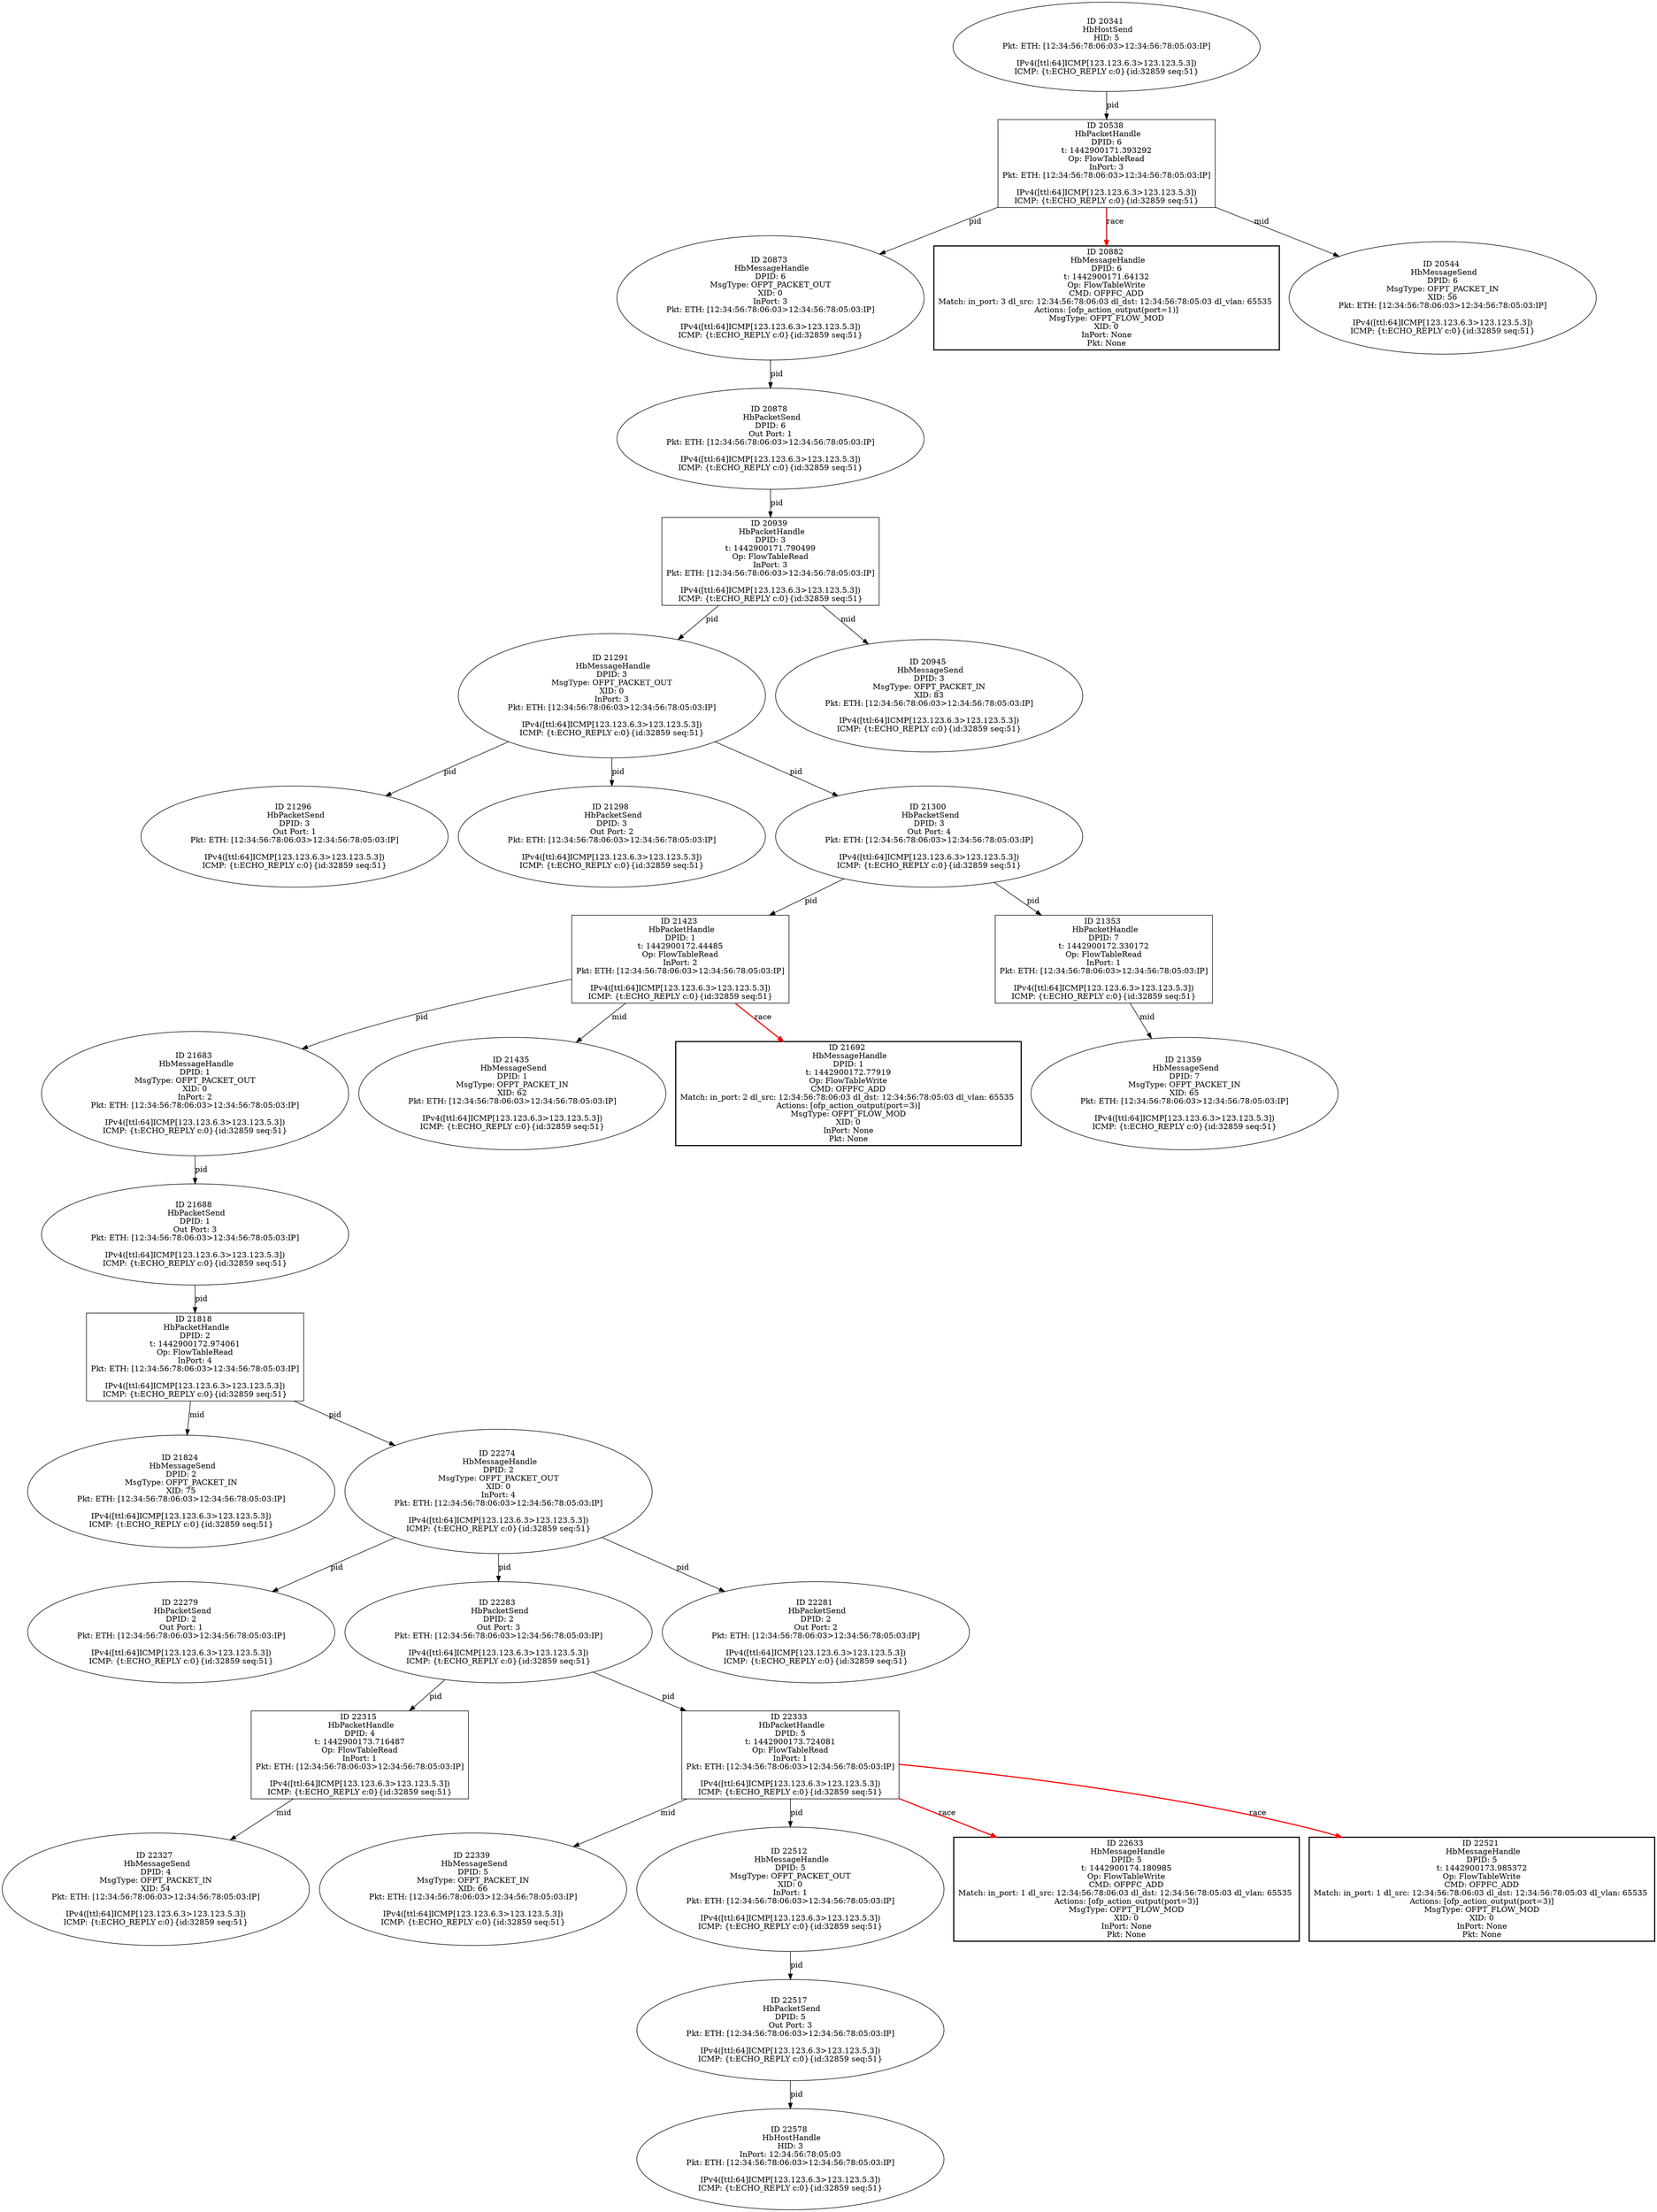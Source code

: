 strict digraph G {
21824 [shape=oval, event=<hb_events.HbMessageSend object at 0x10c96e590>, label="ID 21824 
 HbMessageSend
DPID: 2
MsgType: OFPT_PACKET_IN
XID: 75
Pkt: ETH: [12:34:56:78:06:03>12:34:56:78:05:03:IP]

IPv4([ttl:64]ICMP[123.123.6.3>123.123.5.3])
ICMP: {t:ECHO_REPLY c:0}{id:32859 seq:51}"];
22274 [shape=oval, event=<hb_events.HbMessageHandle object at 0x10ca70890>, label="ID 22274 
 HbMessageHandle
DPID: 2
MsgType: OFPT_PACKET_OUT
XID: 0
InPort: 4
Pkt: ETH: [12:34:56:78:06:03>12:34:56:78:05:03:IP]

IPv4([ttl:64]ICMP[123.123.6.3>123.123.5.3])
ICMP: {t:ECHO_REPLY c:0}{id:32859 seq:51}"];
22315 [shape=box, event=<hb_events.HbPacketHandle object at 0x10ca8ff90>, label="ID 22315 
 HbPacketHandle
DPID: 4
t: 1442900173.716487
Op: FlowTableRead
InPort: 1
Pkt: ETH: [12:34:56:78:06:03>12:34:56:78:05:03:IP]

IPv4([ttl:64]ICMP[123.123.6.3>123.123.5.3])
ICMP: {t:ECHO_REPLY c:0}{id:32859 seq:51}"];
22279 [shape=oval, event=<hb_events.HbPacketSend object at 0x10ca8f190>, label="ID 22279 
 HbPacketSend
DPID: 2
Out Port: 1
Pkt: ETH: [12:34:56:78:06:03>12:34:56:78:05:03:IP]

IPv4([ttl:64]ICMP[123.123.6.3>123.123.5.3])
ICMP: {t:ECHO_REPLY c:0}{id:32859 seq:51}"];
20873 [shape=oval, event=<hb_events.HbMessageHandle object at 0x10c6e0190>, label="ID 20873 
 HbMessageHandle
DPID: 6
MsgType: OFPT_PACKET_OUT
XID: 0
InPort: 3
Pkt: ETH: [12:34:56:78:06:03>12:34:56:78:05:03:IP]

IPv4([ttl:64]ICMP[123.123.6.3>123.123.5.3])
ICMP: {t:ECHO_REPLY c:0}{id:32859 seq:51}"];
22283 [shape=oval, event=<hb_events.HbPacketSend object at 0x10ca8f610>, label="ID 22283 
 HbPacketSend
DPID: 2
Out Port: 3
Pkt: ETH: [12:34:56:78:06:03>12:34:56:78:05:03:IP]

IPv4([ttl:64]ICMP[123.123.6.3>123.123.5.3])
ICMP: {t:ECHO_REPLY c:0}{id:32859 seq:51}"];
20878 [shape=oval, event=<hb_events.HbPacketSend object at 0x10c6cad50>, label="ID 20878 
 HbPacketSend
DPID: 6
Out Port: 1
Pkt: ETH: [12:34:56:78:06:03>12:34:56:78:05:03:IP]

IPv4([ttl:64]ICMP[123.123.6.3>123.123.5.3])
ICMP: {t:ECHO_REPLY c:0}{id:32859 seq:51}"];
20882 [shape=box, style=bold, event=<hb_events.HbMessageHandle object at 0x10c6e8350>, label="ID 20882 
 HbMessageHandle
DPID: 6
t: 1442900171.64132
Op: FlowTableWrite
CMD: OFPFC_ADD
Match: in_port: 3 dl_src: 12:34:56:78:06:03 dl_dst: 12:34:56:78:05:03 dl_vlan: 65535 
Actions: [ofp_action_output(port=1)]
MsgType: OFPT_FLOW_MOD
XID: 0
InPort: None
Pkt: None"];
21291 [shape=oval, event=<hb_events.HbMessageHandle object at 0x10c80bc50>, label="ID 21291 
 HbMessageHandle
DPID: 3
MsgType: OFPT_PACKET_OUT
XID: 0
InPort: 3
Pkt: ETH: [12:34:56:78:06:03>12:34:56:78:05:03:IP]

IPv4([ttl:64]ICMP[123.123.6.3>123.123.5.3])
ICMP: {t:ECHO_REPLY c:0}{id:32859 seq:51}"];
22578 [shape=oval, event=<hb_events.HbHostHandle object at 0x10cb70390>, label="ID 22578 
 HbHostHandle
HID: 3
InPort: 12:34:56:78:05:03
Pkt: ETH: [12:34:56:78:06:03>12:34:56:78:05:03:IP]

IPv4([ttl:64]ICMP[123.123.6.3>123.123.5.3])
ICMP: {t:ECHO_REPLY c:0}{id:32859 seq:51}"];
21423 [shape=box, event=<hb_events.HbPacketHandle object at 0x10c86a790>, label="ID 21423 
 HbPacketHandle
DPID: 1
t: 1442900172.44485
Op: FlowTableRead
InPort: 2
Pkt: ETH: [12:34:56:78:06:03>12:34:56:78:05:03:IP]

IPv4([ttl:64]ICMP[123.123.6.3>123.123.5.3])
ICMP: {t:ECHO_REPLY c:0}{id:32859 seq:51}"];
21296 [shape=oval, event=<hb_events.HbPacketSend object at 0x10c817310>, label="ID 21296 
 HbPacketSend
DPID: 3
Out Port: 1
Pkt: ETH: [12:34:56:78:06:03>12:34:56:78:05:03:IP]

IPv4([ttl:64]ICMP[123.123.6.3>123.123.5.3])
ICMP: {t:ECHO_REPLY c:0}{id:32859 seq:51}"];
21298 [shape=oval, event=<hb_events.HbPacketSend object at 0x10c817550>, label="ID 21298 
 HbPacketSend
DPID: 3
Out Port: 2
Pkt: ETH: [12:34:56:78:06:03>12:34:56:78:05:03:IP]

IPv4([ttl:64]ICMP[123.123.6.3>123.123.5.3])
ICMP: {t:ECHO_REPLY c:0}{id:32859 seq:51}"];
21683 [shape=oval, event=<hb_events.HbMessageHandle object at 0x10c8ff450>, label="ID 21683 
 HbMessageHandle
DPID: 1
MsgType: OFPT_PACKET_OUT
XID: 0
InPort: 2
Pkt: ETH: [12:34:56:78:06:03>12:34:56:78:05:03:IP]

IPv4([ttl:64]ICMP[123.123.6.3>123.123.5.3])
ICMP: {t:ECHO_REPLY c:0}{id:32859 seq:51}"];
21300 [shape=oval, event=<hb_events.HbPacketSend object at 0x10c817790>, label="ID 21300 
 HbPacketSend
DPID: 3
Out Port: 4
Pkt: ETH: [12:34:56:78:06:03>12:34:56:78:05:03:IP]

IPv4([ttl:64]ICMP[123.123.6.3>123.123.5.3])
ICMP: {t:ECHO_REPLY c:0}{id:32859 seq:51}"];
22281 [shape=oval, event=<hb_events.HbPacketSend object at 0x10ca8f3d0>, label="ID 22281 
 HbPacketSend
DPID: 2
Out Port: 2
Pkt: ETH: [12:34:56:78:06:03>12:34:56:78:05:03:IP]

IPv4([ttl:64]ICMP[123.123.6.3>123.123.5.3])
ICMP: {t:ECHO_REPLY c:0}{id:32859 seq:51}"];
21688 [shape=oval, event=<hb_events.HbPacketSend object at 0x10c8fd150>, label="ID 21688 
 HbPacketSend
DPID: 1
Out Port: 3
Pkt: ETH: [12:34:56:78:06:03>12:34:56:78:05:03:IP]

IPv4([ttl:64]ICMP[123.123.6.3>123.123.5.3])
ICMP: {t:ECHO_REPLY c:0}{id:32859 seq:51}"];
20538 [shape=box, event=<hb_events.HbPacketHandle object at 0x10c628310>, label="ID 20538 
 HbPacketHandle
DPID: 6
t: 1442900171.393292
Op: FlowTableRead
InPort: 3
Pkt: ETH: [12:34:56:78:06:03>12:34:56:78:05:03:IP]

IPv4([ttl:64]ICMP[123.123.6.3>123.123.5.3])
ICMP: {t:ECHO_REPLY c:0}{id:32859 seq:51}"];
21435 [shape=oval, event=<hb_events.HbMessageSend object at 0x10c879950>, label="ID 21435 
 HbMessageSend
DPID: 1
MsgType: OFPT_PACKET_IN
XID: 62
Pkt: ETH: [12:34:56:78:06:03>12:34:56:78:05:03:IP]

IPv4([ttl:64]ICMP[123.123.6.3>123.123.5.3])
ICMP: {t:ECHO_REPLY c:0}{id:32859 seq:51}"];
21692 [shape=box, style=bold, event=<hb_events.HbMessageHandle object at 0x10c8fd510>, label="ID 21692 
 HbMessageHandle
DPID: 1
t: 1442900172.77919
Op: FlowTableWrite
CMD: OFPFC_ADD
Match: in_port: 2 dl_src: 12:34:56:78:06:03 dl_dst: 12:34:56:78:05:03 dl_vlan: 65535 
Actions: [ofp_action_output(port=3)]
MsgType: OFPT_FLOW_MOD
XID: 0
InPort: None
Pkt: None"];
22333 [shape=box, event=<hb_events.HbPacketHandle object at 0x10caaa210>, label="ID 22333 
 HbPacketHandle
DPID: 5
t: 1442900173.724081
Op: FlowTableRead
InPort: 1
Pkt: ETH: [12:34:56:78:06:03>12:34:56:78:05:03:IP]

IPv4([ttl:64]ICMP[123.123.6.3>123.123.5.3])
ICMP: {t:ECHO_REPLY c:0}{id:32859 seq:51}"];
22517 [shape=oval, event=<hb_events.HbPacketSend object at 0x10cb39750>, label="ID 22517 
 HbPacketSend
DPID: 5
Out Port: 3
Pkt: ETH: [12:34:56:78:06:03>12:34:56:78:05:03:IP]

IPv4([ttl:64]ICMP[123.123.6.3>123.123.5.3])
ICMP: {t:ECHO_REPLY c:0}{id:32859 seq:51}"];
20544 [shape=oval, event=<hb_events.HbMessageSend object at 0x10c628ad0>, label="ID 20544 
 HbMessageSend
DPID: 6
MsgType: OFPT_PACKET_IN
XID: 56
Pkt: ETH: [12:34:56:78:06:03>12:34:56:78:05:03:IP]

IPv4([ttl:64]ICMP[123.123.6.3>123.123.5.3])
ICMP: {t:ECHO_REPLY c:0}{id:32859 seq:51}"];
22339 [shape=oval, event=<hb_events.HbMessageSend object at 0x10cab1ed0>, label="ID 22339 
 HbMessageSend
DPID: 5
MsgType: OFPT_PACKET_IN
XID: 66
Pkt: ETH: [12:34:56:78:06:03>12:34:56:78:05:03:IP]

IPv4([ttl:64]ICMP[123.123.6.3>123.123.5.3])
ICMP: {t:ECHO_REPLY c:0}{id:32859 seq:51}"];
22327 [shape=oval, event=<hb_events.HbMessageSend object at 0x10caa2190>, label="ID 22327 
 HbMessageSend
DPID: 4
MsgType: OFPT_PACKET_IN
XID: 54
Pkt: ETH: [12:34:56:78:06:03>12:34:56:78:05:03:IP]

IPv4([ttl:64]ICMP[123.123.6.3>123.123.5.3])
ICMP: {t:ECHO_REPLY c:0}{id:32859 seq:51}"];
20945 [shape=oval, event=<hb_events.HbMessageSend object at 0x10c70f990>, label="ID 20945 
 HbMessageSend
DPID: 3
MsgType: OFPT_PACKET_IN
XID: 83
Pkt: ETH: [12:34:56:78:06:03>12:34:56:78:05:03:IP]

IPv4([ttl:64]ICMP[123.123.6.3>123.123.5.3])
ICMP: {t:ECHO_REPLY c:0}{id:32859 seq:51}"];
21818 [shape=box, event=<hb_events.HbPacketHandle object at 0x10c969d90>, label="ID 21818 
 HbPacketHandle
DPID: 2
t: 1442900172.974061
Op: FlowTableRead
InPort: 4
Pkt: ETH: [12:34:56:78:06:03>12:34:56:78:05:03:IP]

IPv4([ttl:64]ICMP[123.123.6.3>123.123.5.3])
ICMP: {t:ECHO_REPLY c:0}{id:32859 seq:51}"];
20939 [shape=box, event=<hb_events.HbPacketHandle object at 0x10c6fae10>, label="ID 20939 
 HbPacketHandle
DPID: 3
t: 1442900171.790499
Op: FlowTableRead
InPort: 3
Pkt: ETH: [12:34:56:78:06:03>12:34:56:78:05:03:IP]

IPv4([ttl:64]ICMP[123.123.6.3>123.123.5.3])
ICMP: {t:ECHO_REPLY c:0}{id:32859 seq:51}"];
21353 [shape=box, event=<hb_events.HbPacketHandle object at 0x10c81ac90>, label="ID 21353 
 HbPacketHandle
DPID: 7
t: 1442900172.330172
Op: FlowTableRead
InPort: 1
Pkt: ETH: [12:34:56:78:06:03>12:34:56:78:05:03:IP]

IPv4([ttl:64]ICMP[123.123.6.3>123.123.5.3])
ICMP: {t:ECHO_REPLY c:0}{id:32859 seq:51}"];
21359 [shape=oval, event=<hb_events.HbMessageSend object at 0x10c830b10>, label="ID 21359 
 HbMessageSend
DPID: 7
MsgType: OFPT_PACKET_IN
XID: 65
Pkt: ETH: [12:34:56:78:06:03>12:34:56:78:05:03:IP]

IPv4([ttl:64]ICMP[123.123.6.3>123.123.5.3])
ICMP: {t:ECHO_REPLY c:0}{id:32859 seq:51}"];
22512 [shape=oval, event=<hb_events.HbMessageHandle object at 0x10cb391d0>, label="ID 22512 
 HbMessageHandle
DPID: 5
MsgType: OFPT_PACKET_OUT
XID: 0
InPort: 1
Pkt: ETH: [12:34:56:78:06:03>12:34:56:78:05:03:IP]

IPv4([ttl:64]ICMP[123.123.6.3>123.123.5.3])
ICMP: {t:ECHO_REPLY c:0}{id:32859 seq:51}"];
20341 [shape=oval, event=<hb_events.HbHostSend object at 0x10c5a68d0>, label="ID 20341 
 HbHostSend
HID: 5
Pkt: ETH: [12:34:56:78:06:03>12:34:56:78:05:03:IP]

IPv4([ttl:64]ICMP[123.123.6.3>123.123.5.3])
ICMP: {t:ECHO_REPLY c:0}{id:32859 seq:51}"];
22633 [shape=box, style=bold, event=<hb_events.HbMessageHandle object at 0x10cb9ee50>, label="ID 22633 
 HbMessageHandle
DPID: 5
t: 1442900174.180985
Op: FlowTableWrite
CMD: OFPFC_ADD
Match: in_port: 1 dl_src: 12:34:56:78:06:03 dl_dst: 12:34:56:78:05:03 dl_vlan: 65535 
Actions: [ofp_action_output(port=3)]
MsgType: OFPT_FLOW_MOD
XID: 0
InPort: None
Pkt: None"];
22521 [shape=box, style=bold, event=<hb_events.HbMessageHandle object at 0x10cb4a610>, label="ID 22521 
 HbMessageHandle
DPID: 5
t: 1442900173.985372
Op: FlowTableWrite
CMD: OFPFC_ADD
Match: in_port: 1 dl_src: 12:34:56:78:06:03 dl_dst: 12:34:56:78:05:03 dl_vlan: 65535 
Actions: [ofp_action_output(port=3)]
MsgType: OFPT_FLOW_MOD
XID: 0
InPort: None
Pkt: None"];
22274 -> 22281  [rel=pid, label=pid];
22274 -> 22283  [rel=pid, label=pid];
22274 -> 22279  [rel=pid, label=pid];
21291 -> 21296  [rel=pid, label=pid];
21291 -> 21298  [rel=pid, label=pid];
21291 -> 21300  [rel=pid, label=pid];
20873 -> 20878  [rel=pid, label=pid];
22283 -> 22315  [rel=pid, label=pid];
22283 -> 22333  [rel=pid, label=pid];
20878 -> 20939  [rel=pid, label=pid];
22315 -> 22327  [rel=mid, label=mid];
21423 -> 21435  [rel=mid, label=mid];
21423 -> 21692  [harmful=True, color=red, style=bold, rel=race, label=race];
21423 -> 21683  [rel=pid, label=pid];
21683 -> 21688  [rel=pid, label=pid];
21300 -> 21353  [rel=pid, label=pid];
21300 -> 21423  [rel=pid, label=pid];
21688 -> 21818  [rel=pid, label=pid];
20538 -> 20544  [rel=mid, label=mid];
20538 -> 20873  [rel=pid, label=pid];
20538 -> 20882  [harmful=True, color=red, style=bold, rel=race, label=race];
22333 -> 22512  [rel=pid, label=pid];
22333 -> 22521  [harmful=True, color=red, style=bold, rel=race, label=race];
22333 -> 22339  [rel=mid, label=mid];
22333 -> 22633  [harmful=True, color=red, style=bold, rel=race, label=race];
20341 -> 20538  [rel=pid, label=pid];
21818 -> 21824  [rel=mid, label=mid];
21818 -> 22274  [rel=pid, label=pid];
20939 -> 20945  [rel=mid, label=mid];
20939 -> 21291  [rel=pid, label=pid];
21353 -> 21359  [rel=mid, label=mid];
22512 -> 22517  [rel=pid, label=pid];
22517 -> 22578  [rel=pid, label=pid];
}
